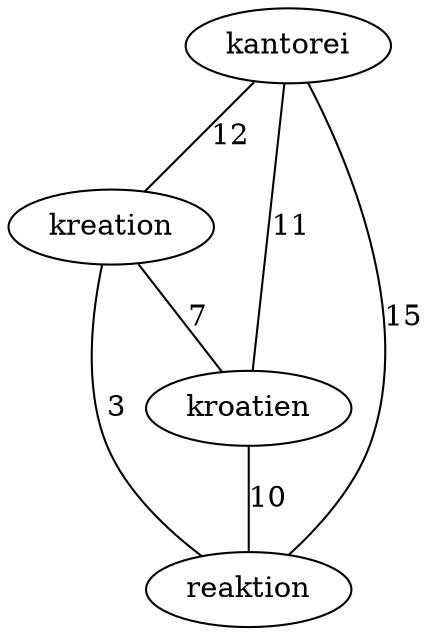graph {
	kantorei -- kreation [ label="12" ];
	kantorei -- kroatien [ label="11" ];
	kantorei -- reaktion [ label="15" ];
	kreation -- kroatien [ label="7" ];
	kreation -- reaktion [ label="3" ];
	kroatien -- reaktion [ label="10" ];
}